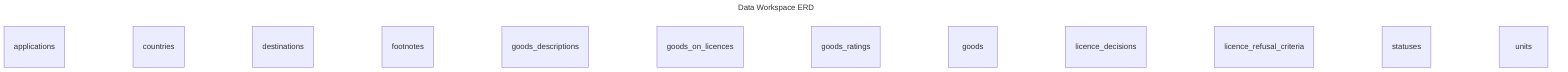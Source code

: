 ---
title: Data Workspace ERD
---
erDiagram

    applications

    countries

    destinations

    footnotes

    goods_descriptions

    goods_on_licences

    goods_ratings

    goods

    licence_decisions

    licence_refusal_criteria

    statuses

    units